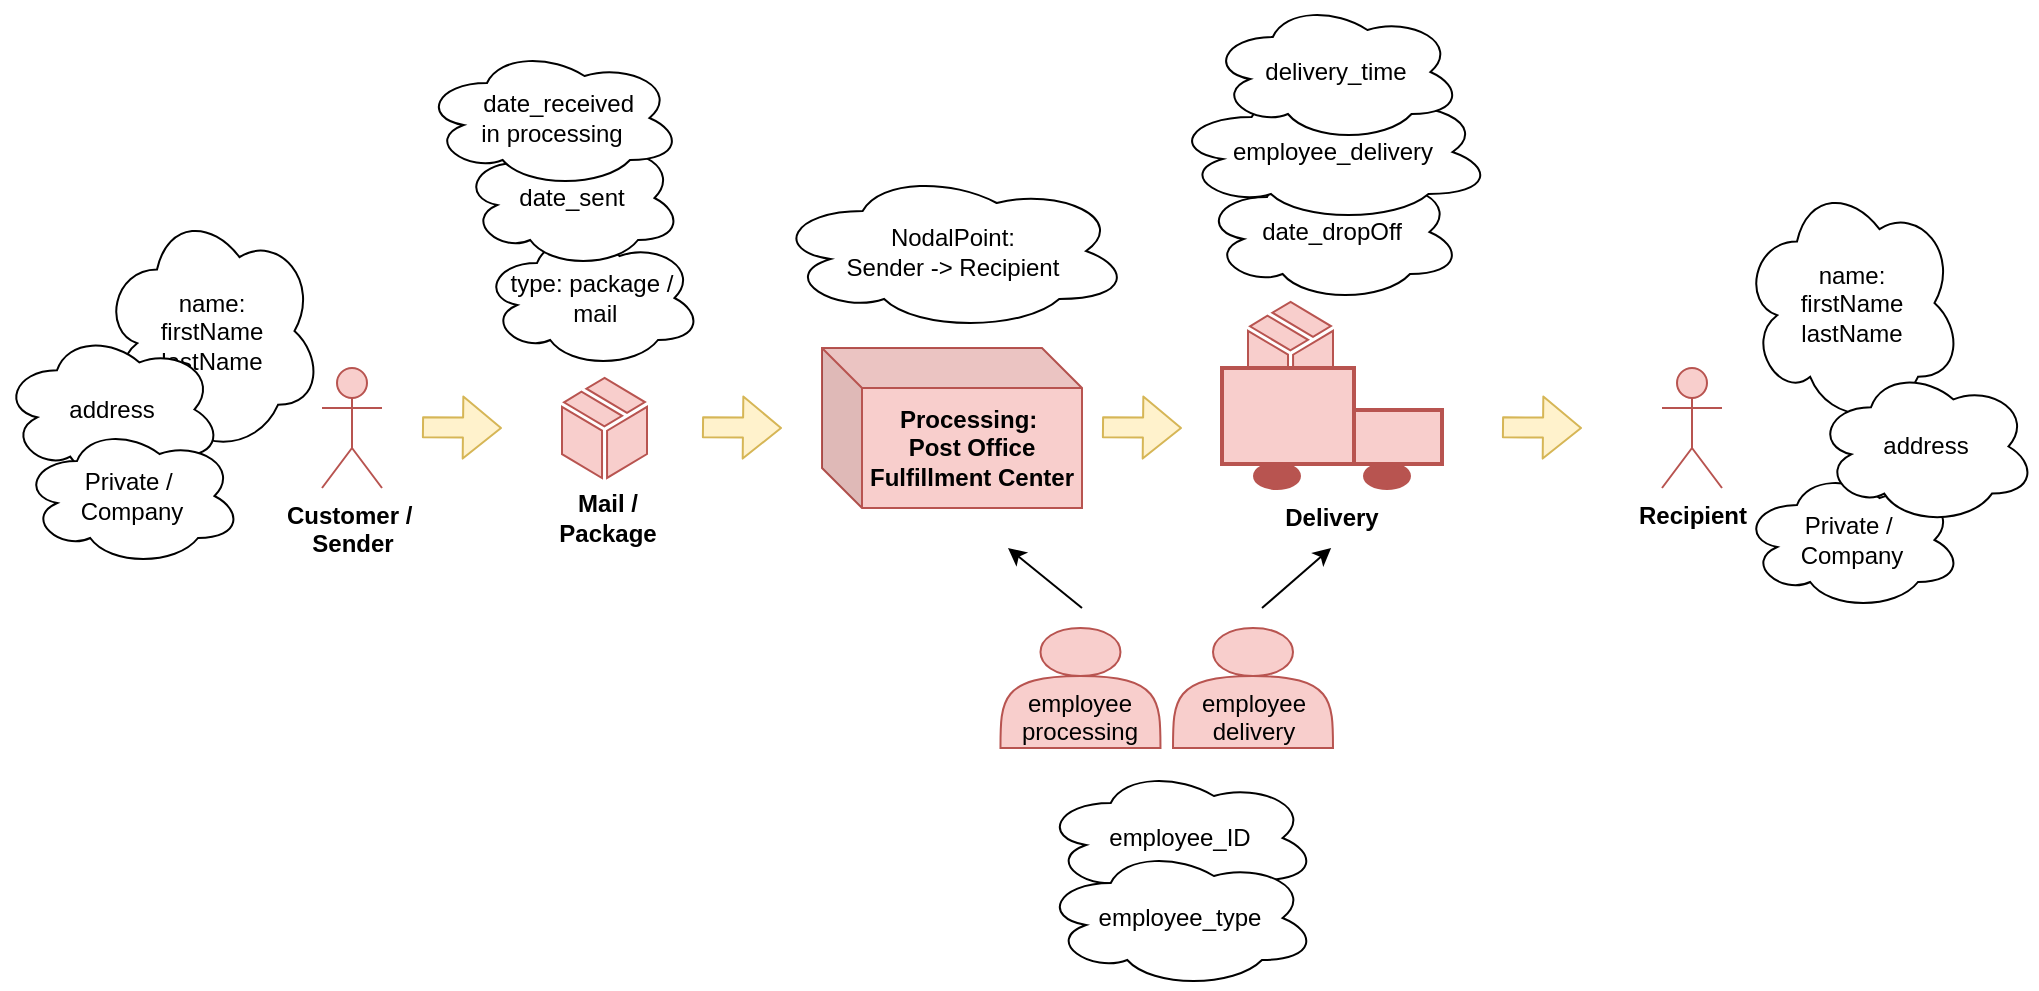 <mxfile version="13.6.2" type="device"><diagram id="g9DcCNXJo5ULevM9I2Ct" name="Page-1"><mxGraphModel dx="2387" dy="2156" grid="1" gridSize="10" guides="1" tooltips="1" connect="1" arrows="1" fold="1" page="1" pageScale="1" pageWidth="827" pageHeight="1169" math="0" shadow="0"><root><mxCell id="0"/><mxCell id="1" parent="0"/><mxCell id="xiqPik__HwhR6ooyJvtP-29" value="" style="verticalLabelPosition=bottom;html=1;verticalAlign=top;align=center;strokeColor=#b85450;fillColor=#f8cecc;shape=mxgraph.azure.cloud_service_package_file;" parent="1" vertex="1"><mxGeometry x="543" y="87" width="42.5" height="50" as="geometry"/></mxCell><mxCell id="xiqPik__HwhR6ooyJvtP-1" value="&lt;b&gt;Customer /&amp;nbsp;&lt;br&gt;Sender&lt;/b&gt;" style="shape=umlActor;verticalLabelPosition=bottom;verticalAlign=top;html=1;outlineConnect=0;fillColor=#f8cecc;strokeColor=#b85450;" parent="1" vertex="1"><mxGeometry x="80" y="120" width="30" height="60" as="geometry"/></mxCell><mxCell id="xiqPik__HwhR6ooyJvtP-2" value="" style="verticalLabelPosition=bottom;html=1;verticalAlign=top;align=center;strokeColor=#b85450;fillColor=#f8cecc;shape=mxgraph.azure.cloud_service_package_file;" parent="1" vertex="1"><mxGeometry x="200" y="125" width="42.5" height="50" as="geometry"/></mxCell><mxCell id="xiqPik__HwhR6ooyJvtP-3" value="" style="shape=flexArrow;endArrow=classic;html=1;fillColor=#fff2cc;strokeColor=#d6b656;" parent="1" edge="1"><mxGeometry width="50" height="50" relative="1" as="geometry"><mxPoint x="130" y="149.58" as="sourcePoint"/><mxPoint x="170" y="150" as="targetPoint"/><Array as="points"/></mxGeometry></mxCell><mxCell id="xiqPik__HwhR6ooyJvtP-5" value="&lt;b&gt;Processing:&amp;nbsp;&lt;br&gt;Post Office&lt;br&gt;Fulfillment Center&lt;/b&gt;" style="shape=cube;whiteSpace=wrap;html=1;boundedLbl=1;backgroundOutline=1;darkOpacity=0.05;darkOpacity2=0.1;fillColor=#f8cecc;strokeColor=#b85450;" parent="1" vertex="1"><mxGeometry x="330" y="110" width="130" height="80" as="geometry"/></mxCell><mxCell id="xiqPik__HwhR6ooyJvtP-6" value="" style="shape=flexArrow;endArrow=classic;html=1;fillColor=#fff2cc;strokeColor=#d6b656;" parent="1" edge="1"><mxGeometry width="50" height="50" relative="1" as="geometry"><mxPoint x="270" y="149.58" as="sourcePoint"/><mxPoint x="310" y="150" as="targetPoint"/><Array as="points"/></mxGeometry></mxCell><mxCell id="xiqPik__HwhR6ooyJvtP-7" value="" style="shape=flexArrow;endArrow=classic;html=1;fillColor=#fff2cc;strokeColor=#d6b656;" parent="1" edge="1"><mxGeometry width="50" height="50" relative="1" as="geometry"><mxPoint x="470" y="149.58" as="sourcePoint"/><mxPoint x="510" y="150" as="targetPoint"/><Array as="points"/></mxGeometry></mxCell><mxCell id="xiqPik__HwhR6ooyJvtP-8" value="&lt;b&gt;Mail / Package&lt;/b&gt;" style="text;html=1;strokeColor=none;fillColor=none;align=center;verticalAlign=middle;whiteSpace=wrap;rounded=0;" parent="1" vertex="1"><mxGeometry x="202.5" y="180" width="40" height="30" as="geometry"/></mxCell><mxCell id="xiqPik__HwhR6ooyJvtP-10" value="" style="strokeWidth=2;html=1;shape=mxgraph.lean_mapping.truck_shipment;fillColor=#f8cecc;strokeColor=#b85450;" parent="1" vertex="1"><mxGeometry x="530" y="120" width="110" height="60" as="geometry"/></mxCell><mxCell id="xiqPik__HwhR6ooyJvtP-12" value="" style="shape=flexArrow;endArrow=classic;html=1;fillColor=#fff2cc;strokeColor=#d6b656;" parent="1" edge="1"><mxGeometry width="50" height="50" relative="1" as="geometry"><mxPoint x="670" y="149.58" as="sourcePoint"/><mxPoint x="710" y="150" as="targetPoint"/><Array as="points"/></mxGeometry></mxCell><mxCell id="xiqPik__HwhR6ooyJvtP-13" value="&lt;b&gt;Recipient&lt;/b&gt;" style="shape=umlActor;verticalLabelPosition=bottom;verticalAlign=top;html=1;outlineConnect=0;fillColor=#f8cecc;strokeColor=#b85450;" parent="1" vertex="1"><mxGeometry x="750" y="120" width="30" height="60" as="geometry"/></mxCell><mxCell id="xiqPik__HwhR6ooyJvtP-14" value="&lt;br&gt;&lt;br&gt;employee&lt;br&gt;processing" style="shape=actor;whiteSpace=wrap;html=1;fillColor=#f8cecc;strokeColor=#b85450;" parent="1" vertex="1"><mxGeometry x="419.24" y="250" width="80" height="60" as="geometry"/></mxCell><mxCell id="xiqPik__HwhR6ooyJvtP-15" value="&lt;br&gt;&lt;br&gt;employee&lt;br&gt;delivery" style="shape=actor;whiteSpace=wrap;html=1;fillColor=#f8cecc;strokeColor=#b85450;" parent="1" vertex="1"><mxGeometry x="505.5" y="250" width="80" height="60" as="geometry"/></mxCell><mxCell id="xiqPik__HwhR6ooyJvtP-16" value="" style="endArrow=classic;html=1;" parent="1" edge="1"><mxGeometry width="50" height="50" relative="1" as="geometry"><mxPoint x="460" y="240" as="sourcePoint"/><mxPoint x="423" y="210" as="targetPoint"/></mxGeometry></mxCell><mxCell id="xiqPik__HwhR6ooyJvtP-17" value="" style="endArrow=classic;html=1;" parent="1" edge="1"><mxGeometry width="50" height="50" relative="1" as="geometry"><mxPoint x="550" y="240" as="sourcePoint"/><mxPoint x="584.58" y="210" as="targetPoint"/></mxGeometry></mxCell><mxCell id="xiqPik__HwhR6ooyJvtP-24" value="type: package /&lt;br&gt;&amp;nbsp;mail" style="ellipse;shape=cloud;whiteSpace=wrap;html=1;" parent="1" vertex="1"><mxGeometry x="160" y="50" width="110" height="70" as="geometry"/></mxCell><mxCell id="xiqPik__HwhR6ooyJvtP-25" value="date_sent" style="ellipse;shape=cloud;whiteSpace=wrap;html=1;" parent="1" vertex="1"><mxGeometry x="150" width="110" height="70" as="geometry"/></mxCell><mxCell id="xiqPik__HwhR6ooyJvtP-26" value="&amp;nbsp; date_received&lt;br&gt;in processing" style="ellipse;shape=cloud;whiteSpace=wrap;html=1;" parent="1" vertex="1"><mxGeometry x="130" y="-40" width="130" height="70" as="geometry"/></mxCell><mxCell id="xiqPik__HwhR6ooyJvtP-28" value="date_dropOff" style="ellipse;shape=cloud;whiteSpace=wrap;html=1;" parent="1" vertex="1"><mxGeometry x="520" y="17" width="130" height="70" as="geometry"/></mxCell><mxCell id="xiqPik__HwhR6ooyJvtP-11" value="&lt;b&gt;Delivery&lt;/b&gt;" style="text;fontSize=12;verticalAlign=middle;html=1;align=center;whiteSpace=wrap;" parent="1" vertex="1"><mxGeometry x="552" y="171" width="66" height="48" as="geometry"/></mxCell><mxCell id="xiqPik__HwhR6ooyJvtP-30" value="employee_delivery" style="ellipse;shape=cloud;whiteSpace=wrap;html=1;" parent="1" vertex="1"><mxGeometry x="504.63" y="-23" width="160.75" height="70" as="geometry"/></mxCell><mxCell id="xiqPik__HwhR6ooyJvtP-31" value="delivery_time" style="ellipse;shape=cloud;whiteSpace=wrap;html=1;" parent="1" vertex="1"><mxGeometry x="523.88" y="-63" width="126.12" height="70" as="geometry"/></mxCell><mxCell id="xiqPik__HwhR6ooyJvtP-32" value="name:&lt;br&gt;firstName&lt;br&gt;lastName" style="ellipse;shape=cloud;whiteSpace=wrap;html=1;" parent="1" vertex="1"><mxGeometry x="790" y="26" width="110" height="123" as="geometry"/></mxCell><mxCell id="xiqPik__HwhR6ooyJvtP-34" value="name:&lt;br&gt;firstName&lt;br&gt;lastName" style="ellipse;shape=cloud;whiteSpace=wrap;html=1;" parent="1" vertex="1"><mxGeometry x="-30" y="40" width="110" height="123" as="geometry"/></mxCell><mxCell id="xiqPik__HwhR6ooyJvtP-36" value="Private /&amp;nbsp;&lt;br&gt;Company" style="ellipse;shape=cloud;whiteSpace=wrap;html=1;" parent="1" vertex="1"><mxGeometry x="790" y="171" width="110" height="70" as="geometry"/></mxCell><mxCell id="7h5YsMp-C2bTdtMFSM81-2" value="address" style="ellipse;shape=cloud;whiteSpace=wrap;html=1;" parent="1" vertex="1"><mxGeometry x="-80" y="101.5" width="110" height="78.5" as="geometry"/></mxCell><mxCell id="xiqPik__HwhR6ooyJvtP-21" value="Private /&amp;nbsp;&lt;br&gt;Company" style="ellipse;shape=cloud;whiteSpace=wrap;html=1;" parent="1" vertex="1"><mxGeometry x="-70" y="149" width="110" height="70" as="geometry"/></mxCell><mxCell id="7h5YsMp-C2bTdtMFSM81-9" value="employee_ID" style="ellipse;shape=cloud;whiteSpace=wrap;html=1;" parent="1" vertex="1"><mxGeometry x="440" y="320" width="137.5" height="70" as="geometry"/></mxCell><mxCell id="7h5YsMp-C2bTdtMFSM81-10" value="employee_type" style="ellipse;shape=cloud;whiteSpace=wrap;html=1;" parent="1" vertex="1"><mxGeometry x="440" y="360" width="137.5" height="70" as="geometry"/></mxCell><mxCell id="7h5YsMp-C2bTdtMFSM81-11" value="NodalPoint:&lt;br&gt;Sender -&amp;gt; Recipient" style="ellipse;shape=cloud;whiteSpace=wrap;html=1;" parent="1" vertex="1"><mxGeometry x="305.63" y="21.5" width="178.75" height="80" as="geometry"/></mxCell><mxCell id="X_DfRBRv_Lr9HguMlu0f-1" value="address" style="ellipse;shape=cloud;whiteSpace=wrap;html=1;" parent="1" vertex="1"><mxGeometry x="827" y="120" width="110" height="78.5" as="geometry"/></mxCell></root></mxGraphModel></diagram></mxfile>